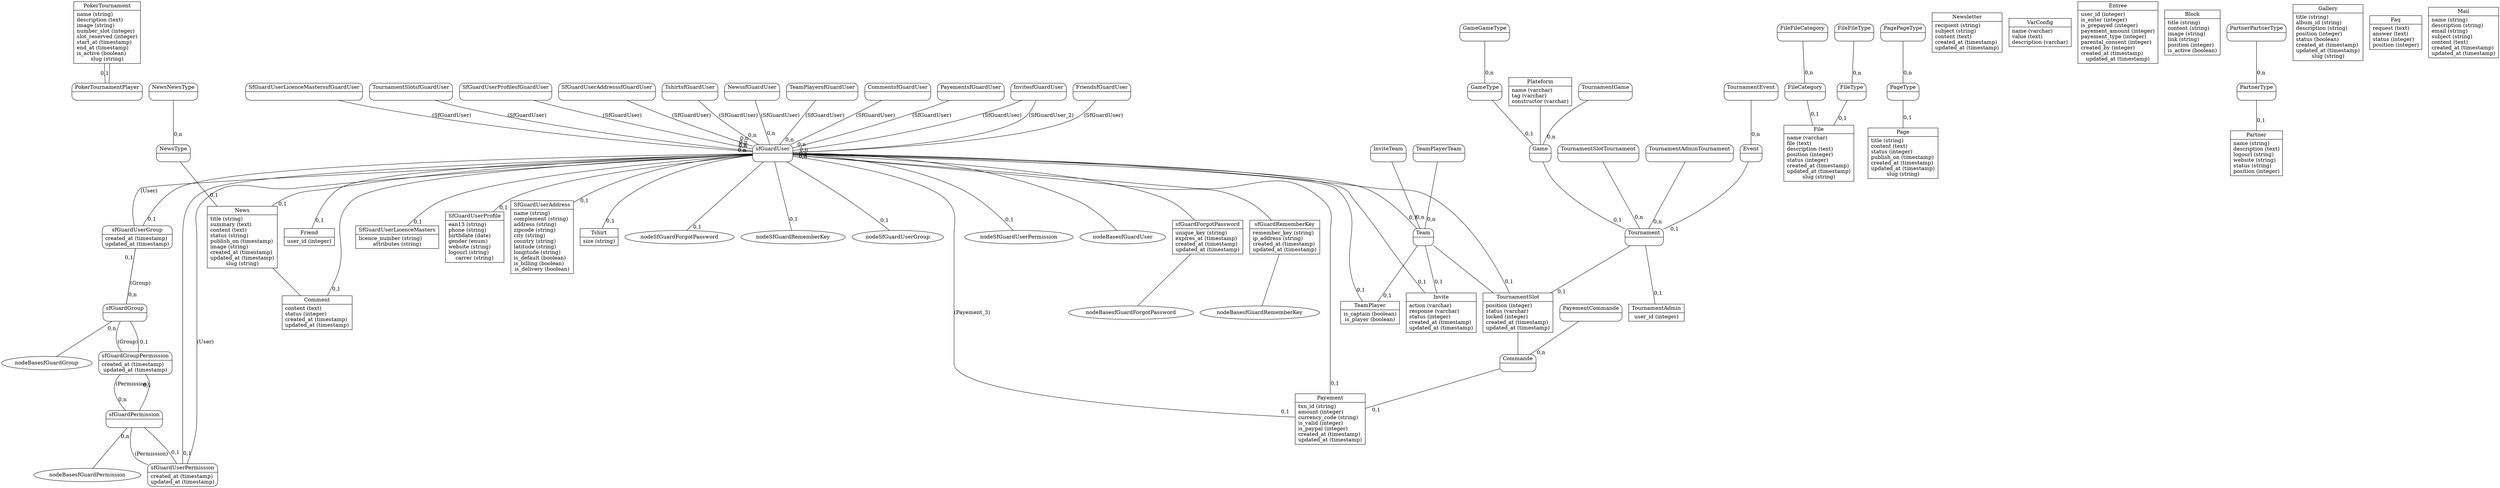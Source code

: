 graph G {
	edge [ len=2 labeldistance=2 ];
	overlap=false;
	splines=true;

	nodePokerTournament [
		label="{<table>PokerTournament|<cols>name (string)\ldescription (text)\limage (string)\lnumber_slot (integer)\lslot_reserved (integer)\lstart_at (timestamp)\lend_at (timestamp)\lis_active (boolean)\lslug (string)}",
		shape=record ];
	nodeTeamPlayer [
		label="{<table>TeamPlayer|<cols>is_captain (boolean)\lis_player (boolean)}",
		shape=record ];
	nodeComment [
		label="{<table>Comment|<cols>content (text)\lstatus (integer)\lcreated_at (timestamp)\lupdated_at (timestamp)}",
		shape=record ];
	nodePayement [
		label="{<table>Payement|<cols>txn_id (string)\lamount (integer)\lcurrency_code (string)\lis_valid (integer)\lis_paypal (integer)\lcreated_at (timestamp)\lupdated_at (timestamp)}",
		shape=record ];
	nodeInvite [
		label="{<table>Invite|<cols>action (varchar)\lresponse (varchar)\lstatus (integer)\lcreated_at (timestamp)\lupdated_at (timestamp)}",
		shape=record ];
	nodeEvent [
		label="{<table>Event|<cols>name (string)\ldescription (text)\limage (string)\lstart_at (timestamp)\lend_at (timestamp)\lstart_registration_at (timestamp)\lend_registration_at (timestamp)\lslug (string)}",
		shape=record ];
	nodeFile [
		label="{<table>File|<cols>name (varchar)\lfile (text)\ldescription (text)\lposition (integer)\lstatus (integer)\lcreated_at (timestamp)\lupdated_at (timestamp)\lslug (string)}",
		shape=record ];
	nodePage [
		label="{<table>Page|<cols>title (string)\lcontent (text)\lstatus (integer)\lpublish_on (timestamp)\lcreated_at (timestamp)\lupdated_at (timestamp)\lslug (string)}",
		shape=record ];
	nodeTeam [
		label="{<table>Team|<cols>adminteam_id (integer)\lname (string)\ltag (string)\lcountry (string)\ldescription (text)\lwebsite (string)\llogourl (string)\llocked (integer)\lcreated_at (timestamp)\lupdated_at (timestamp)\lslug (string)}",
		shape=record ];
	nodeNewsletter [
		label="{<table>Newsletter|<cols>recipient (string)\lsubject (string)\lcontent (text)\lcreated_at (timestamp)\lupdated_at (timestamp)}",
		shape=record ];
	nodeVarConfig [
		label="{<table>VarConfig|<cols>name (varchar)\lvalue (text)\ldescription (varchar)}",
		shape=record ];
	nodeFriend [
		label="{<table>Friend|<cols>user_id (integer)}",
		shape=record ];
	nodesfGuardGroupPermission [
		label="{<table>sfGuardGroupPermission|<cols>created_at (timestamp)\lupdated_at (timestamp)}",
		shape=record ];
	nodesfGuardPermission [
		label="{<table>sfGuardPermission|<cols>name (string)\ldescription (string)\lcreated_at (timestamp)\lupdated_at (timestamp)}",
		shape=record ];
	nodesfGuardUser [
		label="{<table>sfGuardUser|<cols>first_name (string)\llast_name (string)\lemail_address (string)\lusername (string)\lalgorithm (string)\lsalt (string)\lpassword (string)\lis_active (boolean)\lis_super_admin (boolean)\llast_login (timestamp)\lcreated_at (timestamp)\lupdated_at (timestamp)}",
		shape=record ];
	nodesfGuardGroup [
		label="{<table>sfGuardGroup|<cols>name (string)\ldescription (string)\lcreated_at (timestamp)\lupdated_at (timestamp)}",
		shape=record ];
	nodesfGuardUserGroup [
		label="{<table>sfGuardUserGroup|<cols>created_at (timestamp)\lupdated_at (timestamp)}",
		shape=record ];
	nodesfGuardUserPermission [
		label="{<table>sfGuardUserPermission|<cols>created_at (timestamp)\lupdated_at (timestamp)}",
		shape=record ];
	nodesfGuardForgotPassword [
		label="{<table>sfGuardForgotPassword|<cols>unique_key (string)\lexpires_at (timestamp)\lcreated_at (timestamp)\lupdated_at (timestamp)}",
		shape=record ];
	nodesfGuardRememberKey [
		label="{<table>sfGuardRememberKey|<cols>remember_key (string)\lip_address (string)\lcreated_at (timestamp)\lupdated_at (timestamp)}",
		shape=record ];
	nodeSfGuardUserLicenceMasters [
		label="{<table>SfGuardUserLicenceMasters|<cols>licence_number (string)\lattributes (string)}",
		shape=record ];
	nodeGame [
		label="{<table>Game|<cols>label (string)\leditor (string)\lyear (string)\ldescription (string)\llogourl (string)}",
		shape=record ];
	nodeEntree [
		label="{<table>Entree|<cols>user_id (integer)\lis_enter (integer)\lis_prepayed (integer)\lpayement_amount (integer)\lpayement_type (integer)\lparental_consent (integer)\lcreated_by (integer)\lcreated_at (timestamp)\lupdated_at (timestamp)}",
		shape=record ];
	nodeBlock [
		label="{<table>Block|<cols>title (string)\lcontent (string)\limage (string)\llink (string)\lposition (integer)\lis_active (boolean)}",
		shape=record ];
	nodeFileCategory [
		label="{<table>FileCategory|<cols>name (varchar)\ldescription (text)\lcreated_at (timestamp)\lupdated_at (timestamp)\lslug (string)}",
		shape=record ];
	nodePageType [
		label="{<table>PageType|<cols>label (string)\ldescription (text)\lpermission (integer)}",
		shape=record ];
	nodeTournamentSlot [
		label="{<table>TournamentSlot|<cols>position (integer)\lstatus (varchar)\llocked (integer)\lcreated_at (timestamp)\lupdated_at (timestamp)}",
		shape=record ];
	nodePokerTournamentPlayer [
		label="{<table>PokerTournamentPlayer|<cols>user_id (integer)\lpoker_tournement_id (integer)\lpseudo (string)\lis_invite (integer)\lcreated_at (timestamp)\lupdated_at (timestamp)}",
		shape=record ];
	nodePartner [
		label="{<table>Partner|<cols>name (string)\ldescription (text)\llogourl (string)\lwebsite (string)\lstatus (string)\lposition (integer)}",
		shape=record ];
	nodeCommande [
		label="{<table>Commande|<cols>item_name (string)\lamount (integer)\lreduction (text)\lcreated_at (timestamp)\lupdated_at (timestamp)}",
		shape=record ];
	nodeSfGuardUserProfile [
		label="{<table>SfGuardUserProfile|<cols>ean13 (string)\lphone (string)\lbirthdate (date)\lgender (enum)\lwebsite (string)\llogourl (string)\lcarrer (string)}",
		shape=record ];
	nodeGallery [
		label="{<table>Gallery|<cols>title (string)\lalbum_id (string)\ldescription (string)\lposition (integer)\lstatus (boolean)\lcreated_at (timestamp)\lupdated_at (timestamp)\lslug (string)}",
		shape=record ];
	nodeSfGuardUserAddress [
		label="{<table>SfGuardUserAddress|<cols>name (string)\lcomplement (string)\laddress (string)\lzipcode (string)\lcity (string)\lcountry (string)\llatitude (string)\llongitude (string)\lis_default (boolean)\lis_billing (boolean)\lis_delivery (boolean)}",
		shape=record ];
	nodePartnerType [
		label="{<table>PartnerType|<cols>name (string)\ldescription (text)\lstatus (string)\lposition (integer)}",
		shape=record ];
	nodeTournamentAdmin [
		label="{<table>TournamentAdmin|<cols>user_id (integer)}",
		shape=record ];
	nodeGameType [
		label="{<table>GameType|<cols>label (string)}",
		shape=record ];
	nodeTshirt [
		label="{<table>Tshirt|<cols>size (string)}",
		shape=record ];
	nodeTournament [
		label="{<table>Tournament|<cols>name (string)\lnumber_team (integer)\lplayer_per_team (integer)\lcost_per_player (decimal)\lreserved_slot (integer)\lstart_at (timestamp)\lend_at (timestamp)\llogourl (string)\lrules_url (string)\ldescription (string)\lposition (integer)\lis_active (boolean)\lslug (string)}",
		shape=record ];
	nodeFileType [
		label="{<table>FileType|<cols>name (varchar)\ldescription (text)\lcreated_at (timestamp)\lupdated_at (timestamp)\lslug (string)}",
		shape=record ];
	nodeFaq [
		label="{<table>Faq|<cols>request (text)\lanswer (text)\lstatus (integer)\lposition (integer)}",
		shape=record ];
	nodePlateform [
		label="{<table>Plateform|<cols>name (varchar)\ltag (varchar)\lconstructor (varchar)}",
		shape=record ];
	nodeMail [
		label="{<table>Mail|<cols>name (string)\ldescription (string)\lemail (string)\lsubject (string)\lcontent (text)\lcreated_at (timestamp)\lupdated_at (timestamp)}",
		shape=record ];
	nodeNewsType [
		label="{<table>NewsType|<cols>label (string)\ldescription (text)\llogourl (string)\lis_special (integer)}",
		shape=record ];
	nodeNews [
		label="{<table>News|<cols>title (string)\lsummary (text)\lcontent (text)\lstatus (string)\lpublish_on (timestamp)\limage (string)\lcreated_at (timestamp)\lupdated_at (timestamp)\lslug (string)}",
		shape=record ];

	nodesfGuardGroupPermission [
		label="{<table>sfGuardGroupPermission|<cols>created_at (timestamp)\lupdated_at (timestamp)}",
		shape=Mrecord ];
	nodesfGuardUserPermission [
		label="{<table>sfGuardUserPermission|<cols>created_at (timestamp)\lupdated_at (timestamp)}",
		shape=Mrecord ];
	nodesfGuardUserGroup [
		label="{<table>sfGuardUserGroup|<cols>created_at (timestamp)\lupdated_at (timestamp)}",
		shape=Mrecord ];
	nodeTeamPlayerTeam [
		label="{<table>TeamPlayerTeam|<cols>}",
		shape=Mrecord ];
	nodeTeamPlayersfGuardUser [
		label="{<table>TeamPlayersfGuardUser|<cols>}",
		shape=Mrecord ];
	nodeCommentsfGuardUser [
		label="{<table>CommentsfGuardUser|<cols>}",
		shape=Mrecord ];
	nodePayementCommande [
		label="{<table>PayementCommande|<cols>}",
		shape=Mrecord ];
	nodePayementsfGuardUser [
		label="{<table>PayementsfGuardUser|<cols>}",
		shape=Mrecord ];
	nodeInviteTeam [
		label="{<table>InviteTeam|<cols>}",
		shape=Mrecord ];
	nodeInvitesfGuardUser [
		label="{<table>InvitesfGuardUser|<cols>}",
		shape=Mrecord ];
	nodeEvent [
		label="{<table>Event|<cols>}",
		shape=Mrecord ];
	nodeFileFileType [
		label="{<table>FileFileType|<cols>}",
		shape=Mrecord ];
	nodeFileFileCategory [
		label="{<table>FileFileCategory|<cols>}",
		shape=Mrecord ];
	nodePagePageType [
		label="{<table>PagePageType|<cols>}",
		shape=Mrecord ];
	nodeTeam [
		label="{<table>Team|<cols>}",
		shape=Mrecord ];
	nodeFriendsfGuardUser [
		label="{<table>FriendsfGuardUser|<cols>}",
		shape=Mrecord ];
	nodesfGuardPermission [
		label="{<table>sfGuardPermission|<cols>}",
		shape=Mrecord ];
	nodesfGuardUser [
		label="{<table>sfGuardUser|<cols>}",
		shape=Mrecord ];
	nodesfGuardGroup [
		label="{<table>sfGuardGroup|<cols>}",
		shape=Mrecord ];
	nodeSfGuardUserLicenceMasterssfGuardUser [
		label="{<table>SfGuardUserLicenceMasterssfGuardUser|<cols>}",
		shape=Mrecord ];
	nodeGameGameType [
		label="{<table>GameGameType|<cols>}",
		shape=Mrecord ];
	nodeGame [
		label="{<table>Game|<cols>}",
		shape=Mrecord ];
	nodeFileCategory [
		label="{<table>FileCategory|<cols>}",
		shape=Mrecord ];
	nodePageType [
		label="{<table>PageType|<cols>}",
		shape=Mrecord ];
	nodeTournamentSlotTournament [
		label="{<table>TournamentSlotTournament|<cols>}",
		shape=Mrecord ];
	nodeTournamentSlotsfGuardUser [
		label="{<table>TournamentSlotsfGuardUser|<cols>}",
		shape=Mrecord ];
	nodePokerTournamentPlayer [
		label="{<table>PokerTournamentPlayer|<cols>}",
		shape=Mrecord ];
	nodePartnerPartnerType [
		label="{<table>PartnerPartnerType|<cols>}",
		shape=Mrecord ];
	nodeCommande [
		label="{<table>Commande|<cols>}",
		shape=Mrecord ];
	nodeSfGuardUserProfilesfGuardUser [
		label="{<table>SfGuardUserProfilesfGuardUser|<cols>}",
		shape=Mrecord ];
	nodeSfGuardUserAddresssfGuardUser [
		label="{<table>SfGuardUserAddresssfGuardUser|<cols>}",
		shape=Mrecord ];
	nodePartnerType [
		label="{<table>PartnerType|<cols>}",
		shape=Mrecord ];
	nodeTournamentAdminTournament [
		label="{<table>TournamentAdminTournament|<cols>}",
		shape=Mrecord ];
	nodeGameType [
		label="{<table>GameType|<cols>}",
		shape=Mrecord ];
	nodeTshirtsfGuardUser [
		label="{<table>TshirtsfGuardUser|<cols>}",
		shape=Mrecord ];
	nodeTournamentEvent [
		label="{<table>TournamentEvent|<cols>}",
		shape=Mrecord ];
	nodeTournamentGame [
		label="{<table>TournamentGame|<cols>}",
		shape=Mrecord ];
	nodeTournament [
		label="{<table>Tournament|<cols>}",
		shape=Mrecord ];
	nodeFileType [
		label="{<table>FileType|<cols>}",
		shape=Mrecord ];
	nodeNewsType [
		label="{<table>NewsType|<cols>}",
		shape=Mrecord ];
	nodeNewsNewsType [
		label="{<table>NewsNewsType|<cols>}",
		shape=Mrecord ];
	nodeNewssfGuardUser [
		label="{<table>NewssfGuardUser|<cols>}",
		shape=Mrecord ];

	nodesfGuardGroupPermission -- nodesfGuardGroup [
		headlabel="0,n",
		label="(Group)",
		labeldistance=3 ];
	nodesfGuardGroupPermission -- nodesfGuardPermission [
		headlabel="0,n",
		label="(Permission)",
		labeldistance=3 ];
	nodesfGuardUserPermission -- nodesfGuardUser [
		headlabel="0,n",
		label="(User)",
		labeldistance=3 ];
	nodesfGuardUserPermission -- nodesfGuardPermission [
		headlabel="0,n",
		label="(Permission)",
		labeldistance=3 ];
	nodesfGuardUserGroup -- nodesfGuardUser [
		headlabel="0,n",
		label="(User)",
		labeldistance=3 ];
	nodesfGuardUserGroup -- nodesfGuardGroup [
		headlabel="0,n",
		label="(Group)",
		labeldistance=3 ];
	nodeTeamPlayerTeam -- nodeTeam [
		headlabel="0,n",
		label="",
		labeldistance=3 ];
	nodeTeamPlayersfGuardUser -- nodesfGuardUser [
		headlabel="0,n",
		label="(SfGuardUser)",
		labeldistance=3 ];
	nodeCommentsfGuardUser -- nodesfGuardUser [
		headlabel="0,n",
		label="(SfGuardUser)",
		labeldistance=3 ];
	nodePayementCommande -- nodeCommande [
		headlabel="0,n",
		label="",
		labeldistance=3 ];
	nodePayementsfGuardUser -- nodesfGuardUser [
		headlabel="0,n",
		label="(SfGuardUser)",
		labeldistance=3 ];
	nodeInviteTeam -- nodeTeam [
		headlabel="0,n",
		label="",
		labeldistance=3 ];
	nodeInvitesfGuardUser -- nodesfGuardUser [
		headlabel="0,n",
		label="(SfGuardUser)",
		labeldistance=3 ];
	nodeInvitesfGuardUser -- nodesfGuardUser [
		headlabel="0,n",
		label="(SfGuardUser_2)",
		labeldistance=3 ];
	nodeEvent -- nodeTournament [
		headlabel="0,1",
		label="",
		labeldistance=3 ];
	nodeFileFileType -- nodeFileType [
		headlabel="0,n",
		label="",
		labeldistance=3 ];
	nodeFileFileCategory -- nodeFileCategory [
		headlabel="0,n",
		label="",
		labeldistance=3 ];
	nodePagePageType -- nodePageType [
		headlabel="0,n",
		label="",
		labeldistance=3 ];
	nodeTeam -- nodeInvite [
		headlabel="0,1",
		label="",
		labeldistance=3 ];
	nodeTeam -- nodeTeamPlayer [
		headlabel="0,1",
		label="",
		labeldistance=3 ];
	nodeFriendsfGuardUser -- nodesfGuardUser [
		headlabel="0,n",
		label="(SfGuardUser)",
		labeldistance=3 ];
	nodesfGuardPermission -- nodesfGuardGroupPermission [
		headlabel="0,1",
		label="",
		labeldistance=3 ];
	nodesfGuardPermission -- nodesfGuardUserPermission [
		headlabel="0,1",
		label="",
		labeldistance=3 ];
	nodesfGuardUser -- nodesfGuardUserPermission [
		headlabel="0,1",
		label="",
		labeldistance=3 ];
	nodesfGuardUser -- nodesfGuardUserGroup [
		headlabel="0,1",
		label="",
		labeldistance=3 ];
	nodesfGuardUser -- nodeComment [
		headlabel="0,1",
		label="",
		labeldistance=3 ];
	nodesfGuardUser -- nodeNews [
		headlabel="0,1",
		label="",
		labeldistance=3 ];
	nodesfGuardUser -- nodeTournamentSlot [
		headlabel="0,1",
		label="",
		labeldistance=3 ];
	nodesfGuardUser -- nodeTshirt [
		headlabel="0,1",
		label="",
		labeldistance=3 ];
	nodesfGuardUser -- nodeSfGuardUserProfile [
		headlabel="0,1",
		label="",
		labeldistance=3 ];
	nodesfGuardUser -- nodeSfGuardUserLicenceMasters [
		headlabel="0,1",
		label="",
		labeldistance=3 ];
	nodesfGuardUser -- nodeSfGuardUserAddress [
		headlabel="0,1",
		label="",
		labeldistance=3 ];
	nodesfGuardUser -- nodeFriend [
		headlabel="0,1",
		label="",
		labeldistance=3 ];
	nodesfGuardUser -- nodePayement [
		headlabel="0,1",
		label="",
		labeldistance=3 ];
	nodesfGuardUser -- nodePayement [
		headlabel="0,1",
		label="(Payement_3)",
		labeldistance=3 ];
	nodesfGuardUser -- nodeSfGuardForgotPassword [
		headlabel="0,1",
		label="",
		labeldistance=3 ];
	nodesfGuardUser -- nodeSfGuardRememberKey [
		headlabel="0,1",
		label="",
		labeldistance=3 ];
	nodesfGuardUser -- nodeSfGuardUserGroup [
		headlabel="0,1",
		label="",
		labeldistance=3 ];
	nodesfGuardUser -- nodeSfGuardUserPermission [
		headlabel="0,1",
		label="",
		labeldistance=3 ];
	nodesfGuardUser -- nodeTeam [
		headlabel="0,1",
		label="",
		labeldistance=3 ];
	nodesfGuardUser -- nodeTeamPlayer [
		headlabel="0,1",
		label="",
		labeldistance=3 ];
	nodesfGuardUser -- nodeInvite [
		headlabel="0,1",
		label="",
		labeldistance=3 ];
	nodesfGuardGroup -- nodesfGuardGroupPermission [
		headlabel="0,1",
		label="",
		labeldistance=3 ];
	nodesfGuardGroup -- nodesfGuardUserGroup [
		headlabel="0,1",
		label="",
		labeldistance=3 ];
	nodeSfGuardUserLicenceMasterssfGuardUser -- nodesfGuardUser [
		headlabel="0,n",
		label="(SfGuardUser)",
		labeldistance=3 ];
	nodeGameGameType -- nodeGameType [
		headlabel="0,n",
		label="",
		labeldistance=3 ];
	nodeGame -- nodeTournament [
		headlabel="0,1",
		label="",
		labeldistance=3 ];
	nodeFileCategory -- nodeFile [
		headlabel="0,1",
		label="",
		labeldistance=3 ];
	nodePageType -- nodePage [
		headlabel="0,1",
		label="",
		labeldistance=3 ];
	nodeTournamentSlotTournament -- nodeTournament [
		headlabel="0,n",
		label="",
		labeldistance=3 ];
	nodeTournamentSlotsfGuardUser -- nodesfGuardUser [
		headlabel="0,n",
		label="(SfGuardUser)",
		labeldistance=3 ];
	nodePokerTournamentPlayer -- nodePokerTournament [
		headlabel="0,1",
		label="",
		labeldistance=3 ];
	nodePartnerPartnerType -- nodePartnerType [
		headlabel="0,n",
		label="",
		labeldistance=3 ];
	nodeCommande -- nodePayement [
		headlabel="0,1",
		label="",
		labeldistance=3 ];
	nodeSfGuardUserProfilesfGuardUser -- nodesfGuardUser [
		headlabel="0,n",
		label="(SfGuardUser)",
		labeldistance=3 ];
	nodeSfGuardUserAddresssfGuardUser -- nodesfGuardUser [
		headlabel="0,n",
		label="(SfGuardUser)",
		labeldistance=3 ];
	nodePartnerType -- nodePartner [
		headlabel="0,1",
		label="",
		labeldistance=3 ];
	nodeTournamentAdminTournament -- nodeTournament [
		headlabel="0,n",
		label="",
		labeldistance=3 ];
	nodeGameType -- nodeGame [
		headlabel="0,1",
		label="",
		labeldistance=3 ];
	nodeTshirtsfGuardUser -- nodesfGuardUser [
		headlabel="0,n",
		label="(SfGuardUser)",
		labeldistance=3 ];
	nodeTournamentEvent -- nodeEvent [
		headlabel="0,n",
		label="",
		labeldistance=3 ];
	nodeTournamentGame -- nodeGame [
		headlabel="0,n",
		label="",
		labeldistance=3 ];
	nodeTournament -- nodeTournamentAdmin [
		headlabel="0,1",
		label="",
		labeldistance=3 ];
	nodeTournament -- nodeTournamentSlot [
		headlabel="0,1",
		label="",
		labeldistance=3 ];
	nodeFileType -- nodeFile [
		headlabel="0,1",
		label="",
		labeldistance=3 ];
	nodeNewsType -- nodeNews [
		headlabel="0,1",
		label="",
		labeldistance=3 ];
	nodeNewsNewsType -- nodeNewsType [
		headlabel="0,n",
		label="",
		labeldistance=3 ];
	nodeNewssfGuardUser -- nodesfGuardUser [
		headlabel="0,n",
		label="(SfGuardUser)",
		labeldistance=3 ];

	nodePokerTournament -- nodePokerTournamentPlayer [
		arrowhead=normal ];
	nodeTeam -- nodeTournamentSlot [
		arrowhead=normal ];
	nodesfGuardUser -- nodesfGuardRememberKey [
		arrowhead=normal ];
	nodesfGuardUser -- nodesfGuardForgotPassword [
		arrowhead=normal ];
	nodeTournamentSlot -- nodeCommande [
		arrowhead=normal ];
	nodePlateform -- nodeGame [
		arrowhead=normal ];
	nodeNews -- nodeComment [
		arrowhead=normal ];
	nodesfGuardPermission -- nodeBasesfGuardPermission [
		arrowhead=normal ];
	nodesfGuardUser -- nodeBasesfGuardUser [
		arrowhead=normal ];
	nodesfGuardGroup -- nodeBasesfGuardGroup [
		arrowhead=normal ];
	nodesfGuardForgotPassword -- nodeBasesfGuardForgotPassword [
		arrowhead=normal ];
	nodesfGuardRememberKey -- nodeBasesfGuardRememberKey [
		arrowhead=normal ];

}